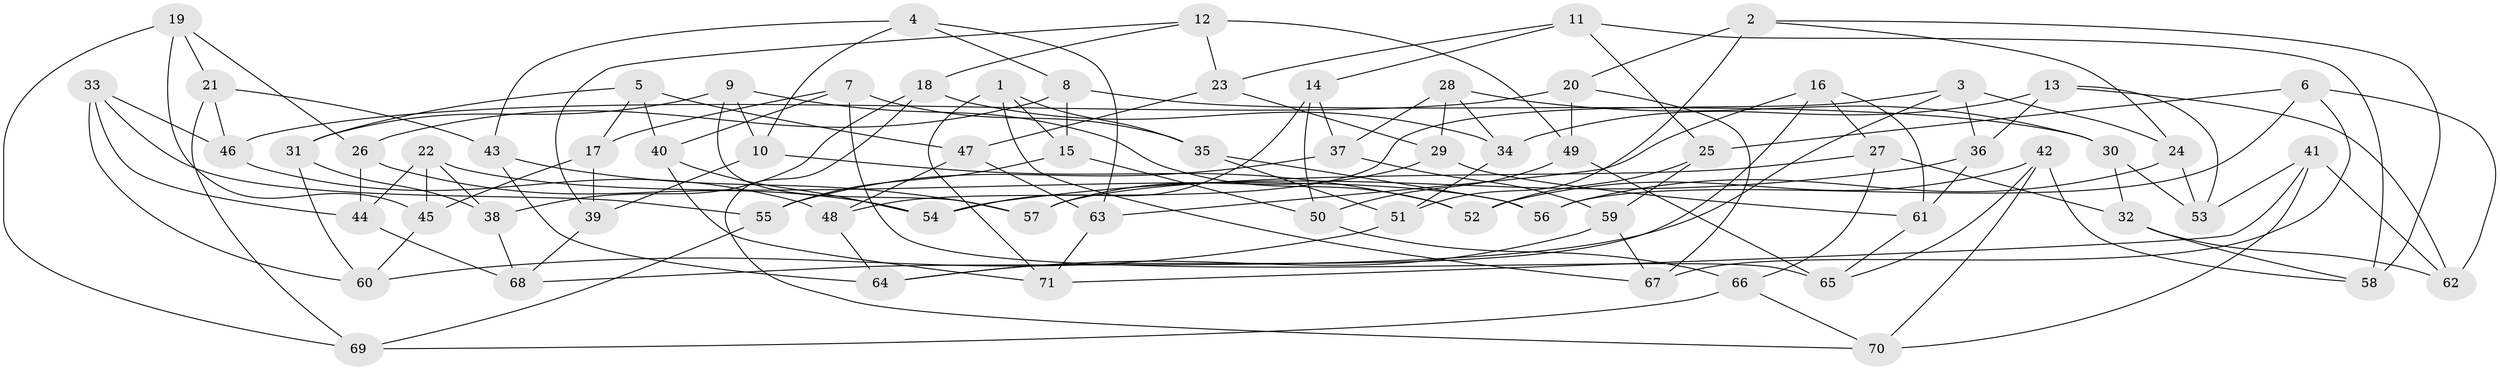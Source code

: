 // coarse degree distribution, {10: 0.13043478260869565, 9: 0.17391304347826086, 7: 0.043478260869565216, 6: 0.21739130434782608, 5: 0.17391304347826086, 8: 0.08695652173913043, 3: 0.043478260869565216, 4: 0.13043478260869565}
// Generated by graph-tools (version 1.1) at 2025/53/03/04/25 22:53:46]
// undirected, 71 vertices, 142 edges
graph export_dot {
  node [color=gray90,style=filled];
  1;
  2;
  3;
  4;
  5;
  6;
  7;
  8;
  9;
  10;
  11;
  12;
  13;
  14;
  15;
  16;
  17;
  18;
  19;
  20;
  21;
  22;
  23;
  24;
  25;
  26;
  27;
  28;
  29;
  30;
  31;
  32;
  33;
  34;
  35;
  36;
  37;
  38;
  39;
  40;
  41;
  42;
  43;
  44;
  45;
  46;
  47;
  48;
  49;
  50;
  51;
  52;
  53;
  54;
  55;
  56;
  57;
  58;
  59;
  60;
  61;
  62;
  63;
  64;
  65;
  66;
  67;
  68;
  69;
  70;
  71;
  1 -- 71;
  1 -- 35;
  1 -- 15;
  1 -- 67;
  2 -- 24;
  2 -- 51;
  2 -- 20;
  2 -- 58;
  3 -- 48;
  3 -- 68;
  3 -- 24;
  3 -- 36;
  4 -- 10;
  4 -- 8;
  4 -- 43;
  4 -- 63;
  5 -- 17;
  5 -- 47;
  5 -- 31;
  5 -- 40;
  6 -- 56;
  6 -- 67;
  6 -- 62;
  6 -- 25;
  7 -- 35;
  7 -- 65;
  7 -- 17;
  7 -- 40;
  8 -- 26;
  8 -- 15;
  8 -- 30;
  9 -- 31;
  9 -- 10;
  9 -- 52;
  9 -- 57;
  10 -- 52;
  10 -- 39;
  11 -- 23;
  11 -- 25;
  11 -- 14;
  11 -- 58;
  12 -- 39;
  12 -- 49;
  12 -- 23;
  12 -- 18;
  13 -- 36;
  13 -- 62;
  13 -- 53;
  13 -- 34;
  14 -- 37;
  14 -- 54;
  14 -- 50;
  15 -- 55;
  15 -- 50;
  16 -- 64;
  16 -- 61;
  16 -- 27;
  16 -- 63;
  17 -- 39;
  17 -- 45;
  18 -- 70;
  18 -- 34;
  18 -- 38;
  19 -- 45;
  19 -- 21;
  19 -- 26;
  19 -- 69;
  20 -- 46;
  20 -- 49;
  20 -- 67;
  21 -- 46;
  21 -- 43;
  21 -- 69;
  22 -- 38;
  22 -- 44;
  22 -- 56;
  22 -- 45;
  23 -- 47;
  23 -- 29;
  24 -- 53;
  24 -- 56;
  25 -- 59;
  25 -- 52;
  26 -- 54;
  26 -- 44;
  27 -- 57;
  27 -- 66;
  27 -- 32;
  28 -- 29;
  28 -- 37;
  28 -- 30;
  28 -- 34;
  29 -- 61;
  29 -- 57;
  30 -- 32;
  30 -- 53;
  31 -- 38;
  31 -- 60;
  32 -- 62;
  32 -- 58;
  33 -- 46;
  33 -- 60;
  33 -- 55;
  33 -- 44;
  34 -- 51;
  35 -- 51;
  35 -- 56;
  36 -- 61;
  36 -- 54;
  37 -- 55;
  37 -- 59;
  38 -- 68;
  39 -- 68;
  40 -- 71;
  40 -- 54;
  41 -- 53;
  41 -- 71;
  41 -- 62;
  41 -- 70;
  42 -- 70;
  42 -- 65;
  42 -- 58;
  42 -- 52;
  43 -- 64;
  43 -- 57;
  44 -- 68;
  45 -- 60;
  46 -- 48;
  47 -- 48;
  47 -- 63;
  48 -- 64;
  49 -- 65;
  49 -- 50;
  50 -- 66;
  51 -- 60;
  55 -- 69;
  59 -- 64;
  59 -- 67;
  61 -- 65;
  63 -- 71;
  66 -- 69;
  66 -- 70;
}
